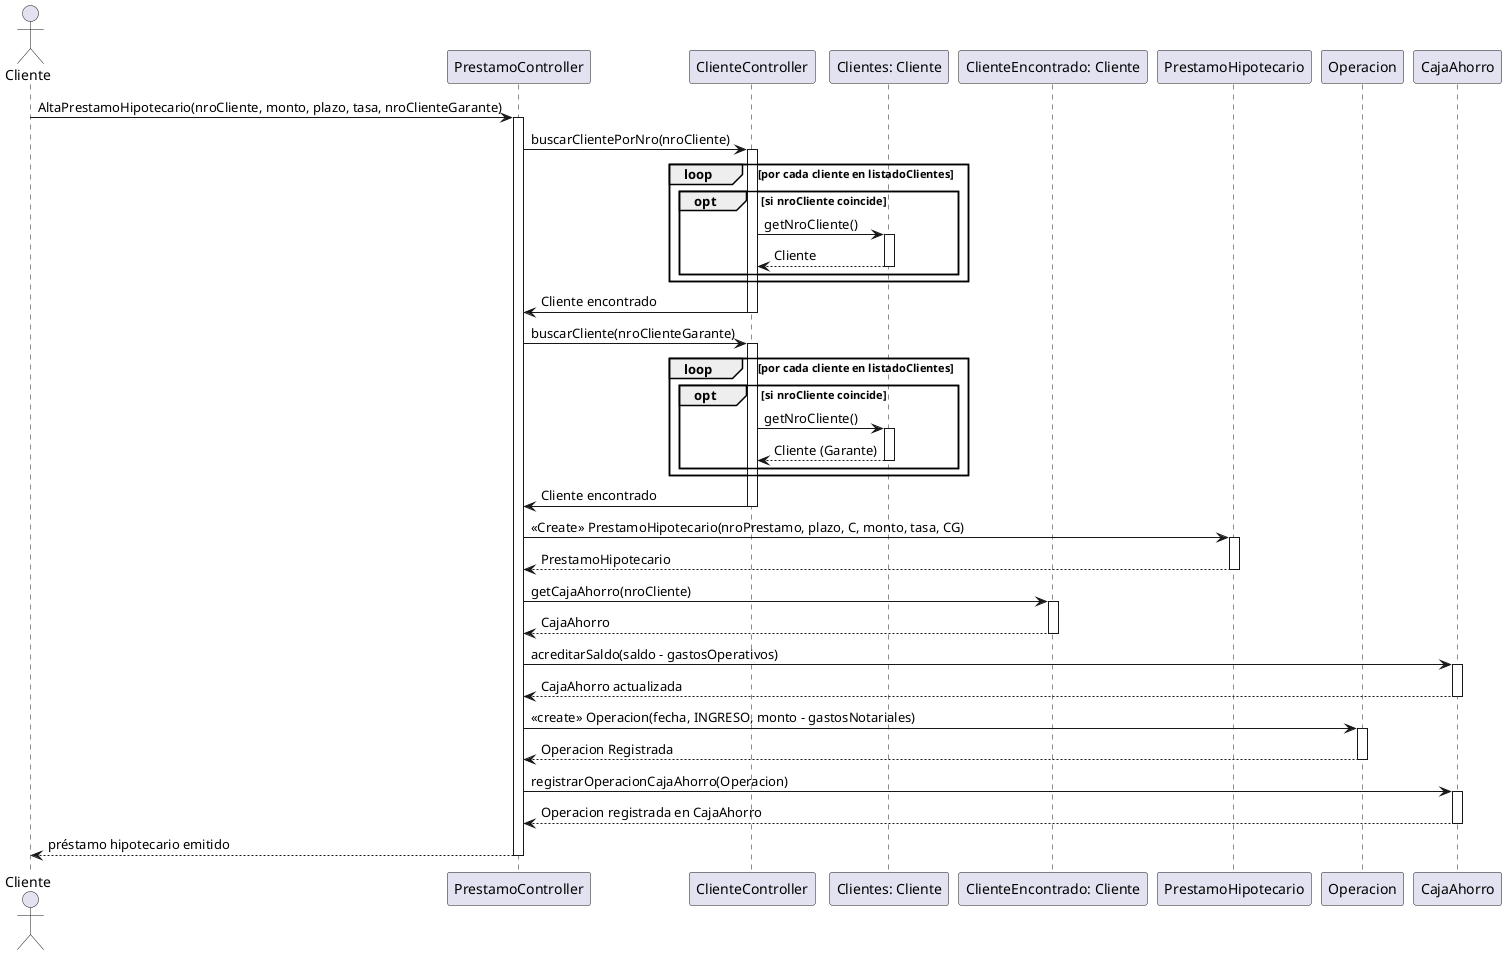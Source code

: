 @startuml
actor Cliente
participant "PrestamoController" as PC
participant "PrestamoHipotecario" as PH
participant "ClienteController" as CC
participant "Clientes: Cliente" as C
participant "ClienteEncontrado: Cliente" as CE
participant "PrestamoHipotecario" as PH
participant "Operacion" as O
participant "CajaAhorro" as CA

Cliente -> PC: AltaPrestamoHipotecario(nroCliente, monto, plazo, tasa, nroClienteGarante)


activate PC
PC -> CC: buscarClientePorNro(nroCliente)
activate CC
' Buscar cliente solicitante (loop y opt)
loop por cada cliente en listadoClientes
    opt si nroCliente coincide
        CC -> C: getNroCliente()
        activate C
        CC <-- C: Cliente
        deactivate C
    end
end
CC -> PC: Cliente encontrado
deactivate CC

PC -> CC: buscarCliente(nroClienteGarante)
activate CC
' Buscar cliente garante (loop y opt)
loop por cada cliente en listadoClientes
    opt si nroCliente coincide
        CC -> C: getNroCliente()
        activate C
        CC <-- C: Cliente (Garante)
        deactivate C
    end
end
CC -> PC: Cliente encontrado
deactivate CC

PC -> PH: <<Create>> PrestamoHipotecario(nroPrestamo, plazo, C, monto, tasa, CG)
activate PH
PC <-- PH: PrestamoHipotecario
deactivate PH

PC -> CE: getCajaAhorro(nroCliente)
activate CE
CE --> PC: CajaAhorro
deactivate CE

PC -> CA: acreditarSaldo(saldo - gastosOperativos)
activate CA
CA --> PC: CajaAhorro actualizada
deactivate CA

PC -> O: <<create>> Operacion(fecha, INGRESO, monto - gastosNotariales)
activate O
O --> PC: Operacion Registrada
deactivate O

PC -> CA: registrarOperacionCajaAhorro(Operacion)
activate CA
CA --> PC: Operacion registrada en CajaAhorro
deactivate CA
deactivate C

PC --> Cliente: préstamo hipotecario emitido
deactivate PC
@enduml